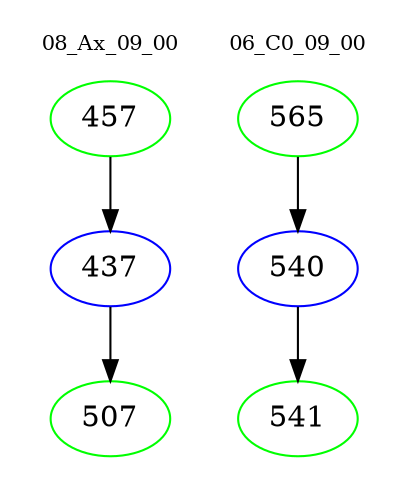 digraph{
subgraph cluster_0 {
color = white
label = "08_Ax_09_00";
fontsize=10;
T0_457 [label="457", color="green"]
T0_457 -> T0_437 [color="black"]
T0_437 [label="437", color="blue"]
T0_437 -> T0_507 [color="black"]
T0_507 [label="507", color="green"]
}
subgraph cluster_1 {
color = white
label = "06_C0_09_00";
fontsize=10;
T1_565 [label="565", color="green"]
T1_565 -> T1_540 [color="black"]
T1_540 [label="540", color="blue"]
T1_540 -> T1_541 [color="black"]
T1_541 [label="541", color="green"]
}
}
